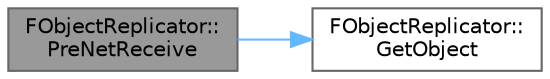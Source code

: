 digraph "FObjectReplicator::PreNetReceive"
{
 // INTERACTIVE_SVG=YES
 // LATEX_PDF_SIZE
  bgcolor="transparent";
  edge [fontname=Helvetica,fontsize=10,labelfontname=Helvetica,labelfontsize=10];
  node [fontname=Helvetica,fontsize=10,shape=box,height=0.2,width=0.4];
  rankdir="LR";
  Node1 [id="Node000001",label="FObjectReplicator::\lPreNetReceive",height=0.2,width=0.4,color="gray40", fillcolor="grey60", style="filled", fontcolor="black",tooltip=" "];
  Node1 -> Node2 [id="edge1_Node000001_Node000002",color="steelblue1",style="solid",tooltip=" "];
  Node2 [id="Node000002",label="FObjectReplicator::\lGetObject",height=0.2,width=0.4,color="grey40", fillcolor="white", style="filled",URL="$d6/d60/classFObjectReplicator.html#a9f76aea589fbe4654a0c3bc8d93712bd",tooltip=" "];
}
